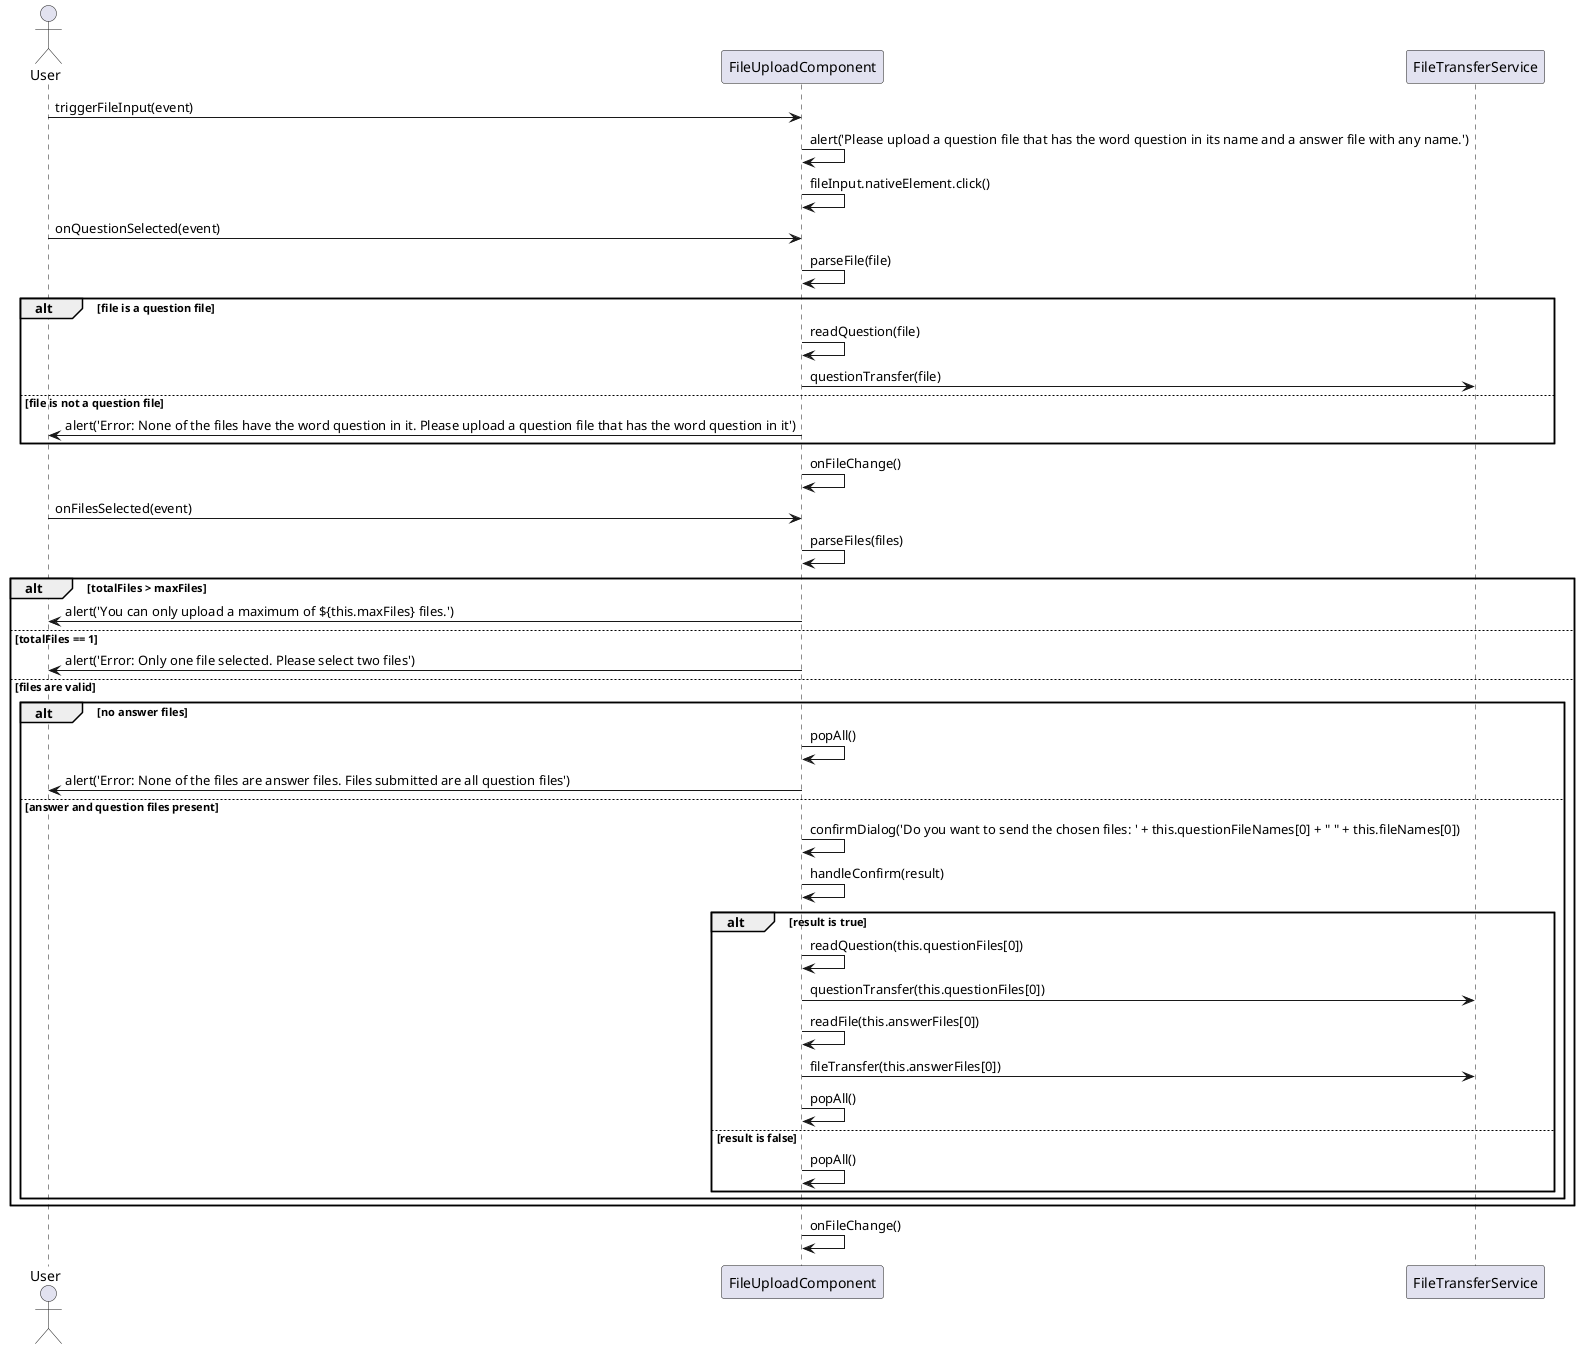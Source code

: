 @startuml
actor User

participant FileUploadComponent as FUC
participant FileTransferService as FTS

User -> FUC: triggerFileInput(event)
FUC -> FUC: alert('Please upload a question file that has the word question in its name and a answer file with any name.')
FUC -> FUC: fileInput.nativeElement.click()

User -> FUC: onQuestionSelected(event)
FUC -> FUC: parseFile(file)
alt file is a question file
    FUC -> FUC: readQuestion(file)
    FUC -> FTS: questionTransfer(file)
else file is not a question file
    FUC -> User: alert('Error: None of the files have the word question in it. Please upload a question file that has the word question in it')
end
FUC -> FUC: onFileChange()

User -> FUC: onFilesSelected(event)
FUC -> FUC: parseFiles(files)
alt totalFiles > maxFiles
    FUC -> User: alert('You can only upload a maximum of ${this.maxFiles} files.')
else totalFiles == 1
    FUC -> User: alert('Error: Only one file selected. Please select two files')
else files are valid
    alt no answer files
        FUC -> FUC: popAll()
        FUC -> User: alert('Error: None of the files are answer files. Files submitted are all question files')
    else answer and question files present
        FUC -> FUC: confirmDialog('Do you want to send the chosen files: ' + this.questionFileNames[0] + " " + this.fileNames[0])
        FUC -> FUC: handleConfirm(result)
        alt result is true
            FUC -> FUC: readQuestion(this.questionFiles[0])
            FUC -> FTS: questionTransfer(this.questionFiles[0])
            FUC -> FUC: readFile(this.answerFiles[0])
            FUC -> FTS: fileTransfer(this.answerFiles[0])
            FUC -> FUC: popAll()
        else result is false
            FUC -> FUC: popAll()
        end
    end
end
FUC -> FUC: onFileChange()

@enduml
